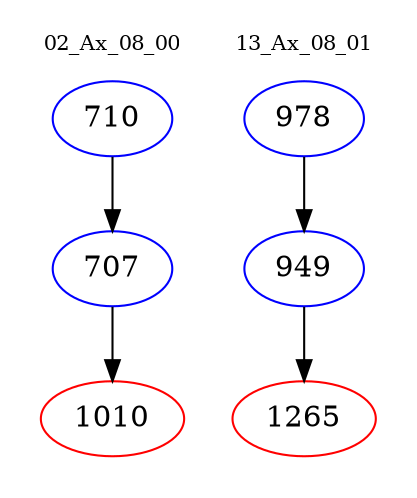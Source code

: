 digraph{
subgraph cluster_0 {
color = white
label = "02_Ax_08_00";
fontsize=10;
T0_710 [label="710", color="blue"]
T0_710 -> T0_707 [color="black"]
T0_707 [label="707", color="blue"]
T0_707 -> T0_1010 [color="black"]
T0_1010 [label="1010", color="red"]
}
subgraph cluster_1 {
color = white
label = "13_Ax_08_01";
fontsize=10;
T1_978 [label="978", color="blue"]
T1_978 -> T1_949 [color="black"]
T1_949 [label="949", color="blue"]
T1_949 -> T1_1265 [color="black"]
T1_1265 [label="1265", color="red"]
}
}
